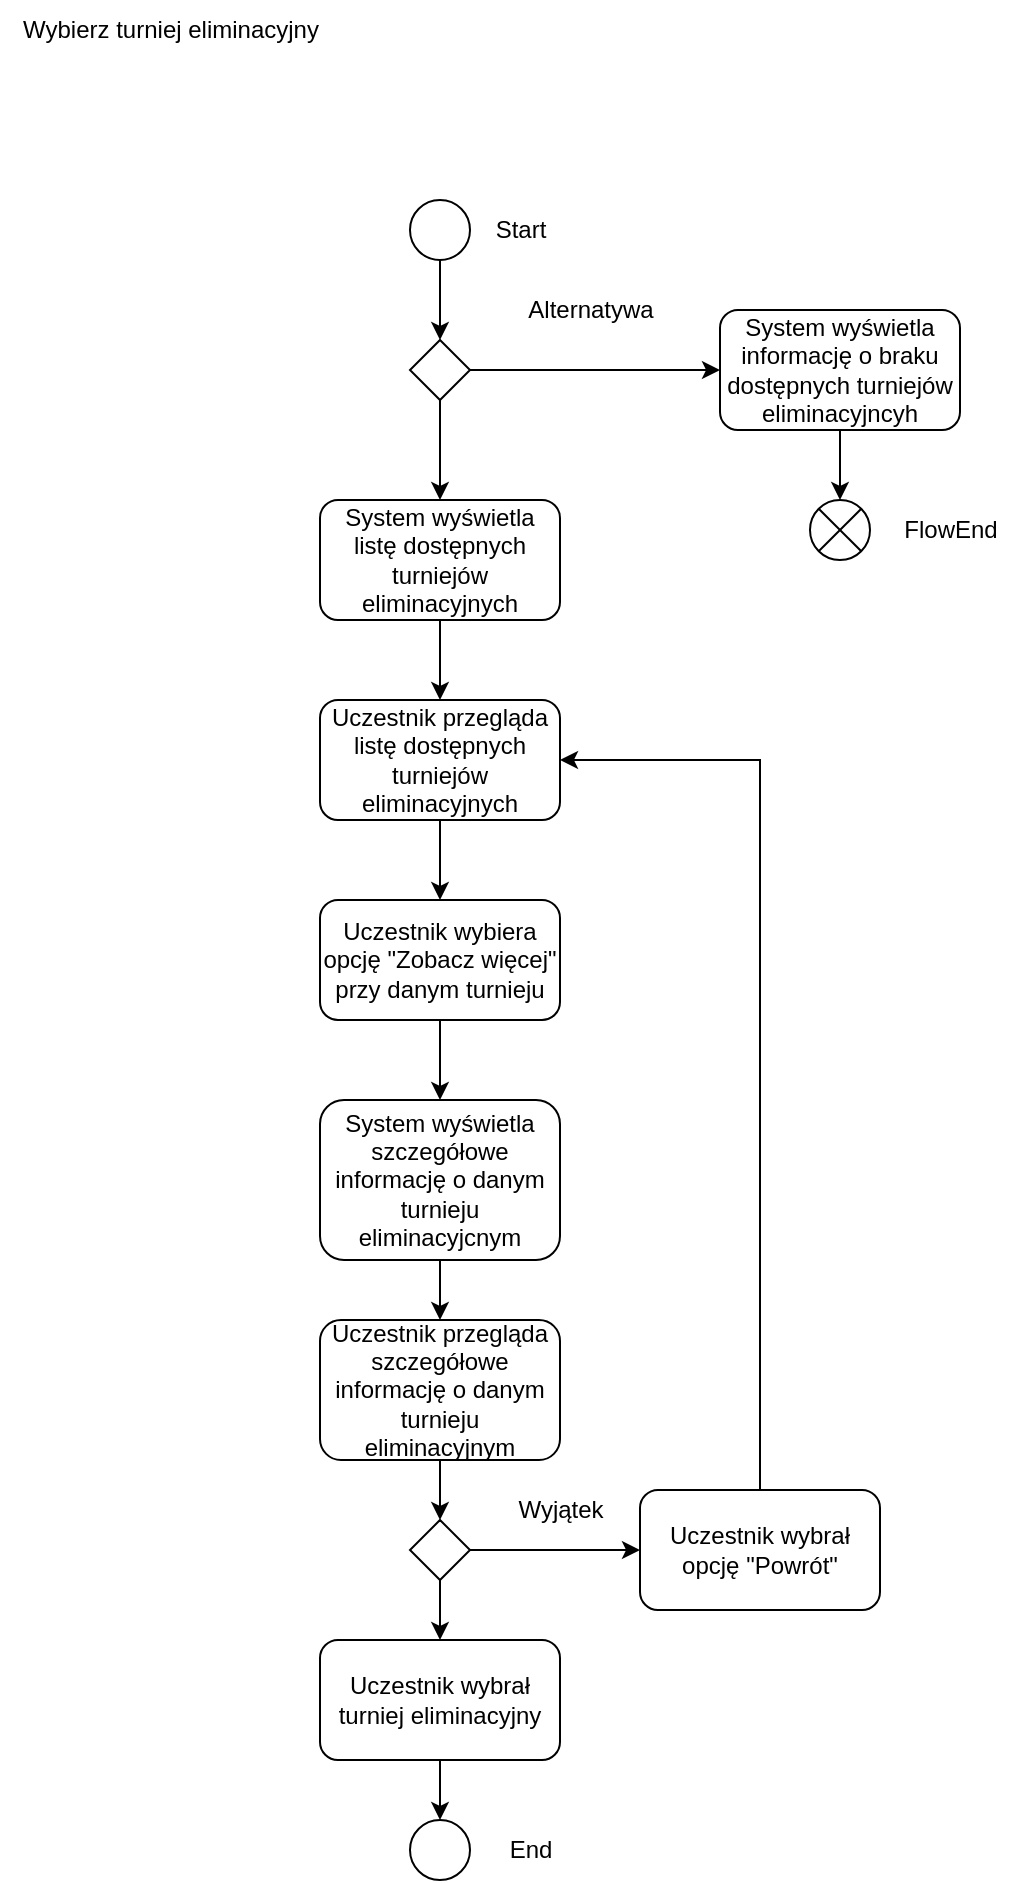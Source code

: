 <mxfile version="24.4.9" type="device">
  <diagram name="Strona-1" id="CkN4MlqognYizd6m6BEy">
    <mxGraphModel dx="1500" dy="2102" grid="1" gridSize="10" guides="1" tooltips="1" connect="1" arrows="1" fold="1" page="1" pageScale="1" pageWidth="827" pageHeight="1169" math="0" shadow="0">
      <root>
        <mxCell id="0" />
        <mxCell id="1" parent="0" />
        <mxCell id="55o3aQS13WNwDoIhOdxg-1" value="Wybierz turniej eliminacyjny" style="text;html=1;align=center;verticalAlign=middle;resizable=0;points=[];autosize=1;strokeColor=none;fillColor=none;" parent="1" vertex="1">
          <mxGeometry x="30" y="-170" width="170" height="30" as="geometry" />
        </mxCell>
        <mxCell id="55o3aQS13WNwDoIhOdxg-32" value="" style="edgeStyle=orthogonalEdgeStyle;rounded=0;orthogonalLoop=1;jettySize=auto;html=1;" parent="1" source="55o3aQS13WNwDoIhOdxg-2" target="55o3aQS13WNwDoIhOdxg-7" edge="1">
          <mxGeometry relative="1" as="geometry" />
        </mxCell>
        <mxCell id="55o3aQS13WNwDoIhOdxg-2" value="System wyświetla listę dostępnych turniejów eliminacyjnych" style="rounded=1;whiteSpace=wrap;html=1;" parent="1" vertex="1">
          <mxGeometry x="190" y="80" width="120" height="60" as="geometry" />
        </mxCell>
        <mxCell id="55o3aQS13WNwDoIhOdxg-42" value="" style="edgeStyle=orthogonalEdgeStyle;rounded=0;orthogonalLoop=1;jettySize=auto;html=1;" parent="1" source="55o3aQS13WNwDoIhOdxg-4" target="55o3aQS13WNwDoIhOdxg-41" edge="1">
          <mxGeometry relative="1" as="geometry" />
        </mxCell>
        <mxCell id="55o3aQS13WNwDoIhOdxg-4" value="System wyświetla informację o braku dostępnych turniejów eliminacyjncyh" style="rounded=1;whiteSpace=wrap;html=1;" parent="1" vertex="1">
          <mxGeometry x="390" y="-15" width="120" height="60" as="geometry" />
        </mxCell>
        <mxCell id="55o3aQS13WNwDoIhOdxg-20" style="edgeStyle=orthogonalEdgeStyle;rounded=0;orthogonalLoop=1;jettySize=auto;html=1;" parent="1" source="55o3aQS13WNwDoIhOdxg-5" target="55o3aQS13WNwDoIhOdxg-17" edge="1">
          <mxGeometry relative="1" as="geometry" />
        </mxCell>
        <mxCell id="55o3aQS13WNwDoIhOdxg-5" value="System wyświetla szczegółowe informację o danym turnieju eliminacyjcnym" style="rounded=1;whiteSpace=wrap;html=1;" parent="1" vertex="1">
          <mxGeometry x="190" y="380" width="120" height="80" as="geometry" />
        </mxCell>
        <mxCell id="55o3aQS13WNwDoIhOdxg-18" style="edgeStyle=orthogonalEdgeStyle;rounded=0;orthogonalLoop=1;jettySize=auto;html=1;" parent="1" source="55o3aQS13WNwDoIhOdxg-6" target="55o3aQS13WNwDoIhOdxg-5" edge="1">
          <mxGeometry relative="1" as="geometry" />
        </mxCell>
        <mxCell id="55o3aQS13WNwDoIhOdxg-6" value="Uczestnik wybiera opcję &quot;Zobacz więcej&quot; przy danym turnieju" style="rounded=1;whiteSpace=wrap;html=1;" parent="1" vertex="1">
          <mxGeometry x="190" y="280" width="120" height="60" as="geometry" />
        </mxCell>
        <mxCell id="55o3aQS13WNwDoIhOdxg-10" style="edgeStyle=orthogonalEdgeStyle;rounded=0;orthogonalLoop=1;jettySize=auto;html=1;entryX=0.5;entryY=0;entryDx=0;entryDy=0;" parent="1" source="55o3aQS13WNwDoIhOdxg-7" target="55o3aQS13WNwDoIhOdxg-6" edge="1">
          <mxGeometry relative="1" as="geometry" />
        </mxCell>
        <mxCell id="55o3aQS13WNwDoIhOdxg-7" value="Uczestnik przegląda listę dostępnych turniejów eliminacyjnych" style="rounded=1;whiteSpace=wrap;html=1;" parent="1" vertex="1">
          <mxGeometry x="190" y="180" width="120" height="60" as="geometry" />
        </mxCell>
        <mxCell id="55o3aQS13WNwDoIhOdxg-14" style="edgeStyle=orthogonalEdgeStyle;rounded=0;orthogonalLoop=1;jettySize=auto;html=1;" parent="1" source="55o3aQS13WNwDoIhOdxg-11" target="55o3aQS13WNwDoIhOdxg-4" edge="1">
          <mxGeometry relative="1" as="geometry" />
        </mxCell>
        <mxCell id="55o3aQS13WNwDoIhOdxg-33" value="" style="edgeStyle=orthogonalEdgeStyle;rounded=0;orthogonalLoop=1;jettySize=auto;html=1;" parent="1" source="55o3aQS13WNwDoIhOdxg-11" target="55o3aQS13WNwDoIhOdxg-2" edge="1">
          <mxGeometry relative="1" as="geometry" />
        </mxCell>
        <mxCell id="55o3aQS13WNwDoIhOdxg-11" value="" style="rhombus;whiteSpace=wrap;html=1;" parent="1" vertex="1">
          <mxGeometry x="235" width="30" height="30" as="geometry" />
        </mxCell>
        <mxCell id="55o3aQS13WNwDoIhOdxg-15" value="Alternatywa" style="text;html=1;align=center;verticalAlign=middle;resizable=0;points=[];autosize=1;strokeColor=none;fillColor=none;" parent="1" vertex="1">
          <mxGeometry x="280" y="-30" width="90" height="30" as="geometry" />
        </mxCell>
        <mxCell id="55o3aQS13WNwDoIhOdxg-22" value="" style="edgeStyle=orthogonalEdgeStyle;rounded=0;orthogonalLoop=1;jettySize=auto;html=1;" parent="1" source="55o3aQS13WNwDoIhOdxg-17" target="55o3aQS13WNwDoIhOdxg-21" edge="1">
          <mxGeometry relative="1" as="geometry" />
        </mxCell>
        <mxCell id="55o3aQS13WNwDoIhOdxg-17" value="Uczestnik przegląda szczegółowe informację o danym turnieju eliminacyjnym" style="rounded=1;whiteSpace=wrap;html=1;" parent="1" vertex="1">
          <mxGeometry x="190" y="490" width="120" height="70" as="geometry" />
        </mxCell>
        <mxCell id="55o3aQS13WNwDoIhOdxg-27" value="" style="edgeStyle=orthogonalEdgeStyle;rounded=0;orthogonalLoop=1;jettySize=auto;html=1;" parent="1" source="55o3aQS13WNwDoIhOdxg-21" target="55o3aQS13WNwDoIhOdxg-26" edge="1">
          <mxGeometry relative="1" as="geometry" />
        </mxCell>
        <mxCell id="55o3aQS13WNwDoIhOdxg-29" value="" style="edgeStyle=orthogonalEdgeStyle;rounded=0;orthogonalLoop=1;jettySize=auto;html=1;" parent="1" source="55o3aQS13WNwDoIhOdxg-21" target="55o3aQS13WNwDoIhOdxg-25" edge="1">
          <mxGeometry relative="1" as="geometry" />
        </mxCell>
        <mxCell id="55o3aQS13WNwDoIhOdxg-21" value="" style="rhombus;whiteSpace=wrap;html=1;" parent="1" vertex="1">
          <mxGeometry x="235" y="590" width="30" height="30" as="geometry" />
        </mxCell>
        <mxCell id="55o3aQS13WNwDoIhOdxg-31" style="edgeStyle=orthogonalEdgeStyle;rounded=0;orthogonalLoop=1;jettySize=auto;html=1;entryX=1;entryY=0.5;entryDx=0;entryDy=0;" parent="1" target="55o3aQS13WNwDoIhOdxg-7" edge="1">
          <mxGeometry relative="1" as="geometry">
            <mxPoint x="454" y="600" as="sourcePoint" />
            <mxPoint x="414" y="205" as="targetPoint" />
            <Array as="points">
              <mxPoint x="410" y="600" />
              <mxPoint x="410" y="210" />
            </Array>
          </mxGeometry>
        </mxCell>
        <mxCell id="55o3aQS13WNwDoIhOdxg-25" value="Uczestnik wybrał opcję &quot;Powrót&quot;" style="rounded=1;whiteSpace=wrap;html=1;" parent="1" vertex="1">
          <mxGeometry x="350" y="575" width="120" height="60" as="geometry" />
        </mxCell>
        <mxCell id="55o3aQS13WNwDoIhOdxg-38" value="" style="edgeStyle=orthogonalEdgeStyle;rounded=0;orthogonalLoop=1;jettySize=auto;html=1;" parent="1" source="55o3aQS13WNwDoIhOdxg-26" target="55o3aQS13WNwDoIhOdxg-37" edge="1">
          <mxGeometry relative="1" as="geometry" />
        </mxCell>
        <mxCell id="55o3aQS13WNwDoIhOdxg-26" value="Uczestnik wybrał turniej eliminacyjny" style="rounded=1;whiteSpace=wrap;html=1;" parent="1" vertex="1">
          <mxGeometry x="190" y="650" width="120" height="60" as="geometry" />
        </mxCell>
        <mxCell id="55o3aQS13WNwDoIhOdxg-30" value="Wyjątek" style="text;html=1;align=center;verticalAlign=middle;resizable=0;points=[];autosize=1;strokeColor=none;fillColor=none;" parent="1" vertex="1">
          <mxGeometry x="275" y="570" width="70" height="30" as="geometry" />
        </mxCell>
        <mxCell id="55o3aQS13WNwDoIhOdxg-35" value="" style="edgeStyle=orthogonalEdgeStyle;rounded=0;orthogonalLoop=1;jettySize=auto;html=1;" parent="1" source="55o3aQS13WNwDoIhOdxg-34" target="55o3aQS13WNwDoIhOdxg-11" edge="1">
          <mxGeometry relative="1" as="geometry" />
        </mxCell>
        <mxCell id="55o3aQS13WNwDoIhOdxg-34" value="" style="ellipse;whiteSpace=wrap;html=1;aspect=fixed;" parent="1" vertex="1">
          <mxGeometry x="235" y="-70" width="30" height="30" as="geometry" />
        </mxCell>
        <mxCell id="55o3aQS13WNwDoIhOdxg-36" value="Start" style="text;html=1;align=center;verticalAlign=middle;resizable=0;points=[];autosize=1;strokeColor=none;fillColor=none;" parent="1" vertex="1">
          <mxGeometry x="265" y="-70" width="50" height="30" as="geometry" />
        </mxCell>
        <mxCell id="55o3aQS13WNwDoIhOdxg-37" value="" style="ellipse;whiteSpace=wrap;html=1;aspect=fixed;" parent="1" vertex="1">
          <mxGeometry x="235" y="740" width="30" height="30" as="geometry" />
        </mxCell>
        <mxCell id="55o3aQS13WNwDoIhOdxg-39" value="End" style="text;html=1;align=center;verticalAlign=middle;resizable=0;points=[];autosize=1;strokeColor=none;fillColor=none;" parent="1" vertex="1">
          <mxGeometry x="275" y="740" width="40" height="30" as="geometry" />
        </mxCell>
        <mxCell id="55o3aQS13WNwDoIhOdxg-41" value="" style="shape=sumEllipse;perimeter=ellipsePerimeter;whiteSpace=wrap;html=1;backgroundOutline=1;" parent="1" vertex="1">
          <mxGeometry x="435" y="80" width="30" height="30" as="geometry" />
        </mxCell>
        <mxCell id="55o3aQS13WNwDoIhOdxg-43" value="FlowEnd" style="text;html=1;align=center;verticalAlign=middle;resizable=0;points=[];autosize=1;strokeColor=none;fillColor=none;" parent="1" vertex="1">
          <mxGeometry x="470" y="80" width="70" height="30" as="geometry" />
        </mxCell>
      </root>
    </mxGraphModel>
  </diagram>
</mxfile>
